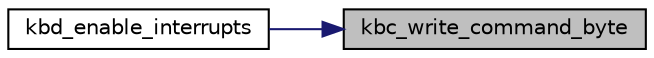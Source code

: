 digraph "kbc_write_command_byte"
{
 // LATEX_PDF_SIZE
  edge [fontname="Helvetica",fontsize="10",labelfontname="Helvetica",labelfontsize="10"];
  node [fontname="Helvetica",fontsize="10",shape=record];
  rankdir="RL";
  Node1 [label="kbc_write_command_byte",height=0.2,width=0.4,color="black", fillcolor="grey75", style="filled", fontcolor="black",tooltip="Writes the kbc command byte."];
  Node1 -> Node2 [dir="back",color="midnightblue",fontsize="10",style="solid",fontname="Helvetica"];
  Node2 [label="kbd_enable_interrupts",height=0.2,width=0.4,color="black", fillcolor="white", style="filled",URL="$group__keyboard.html#ga0d28d7309ad45de4fe79c9de3fbeb3d8",tooltip="Enables keyboard interrupts."];
}

